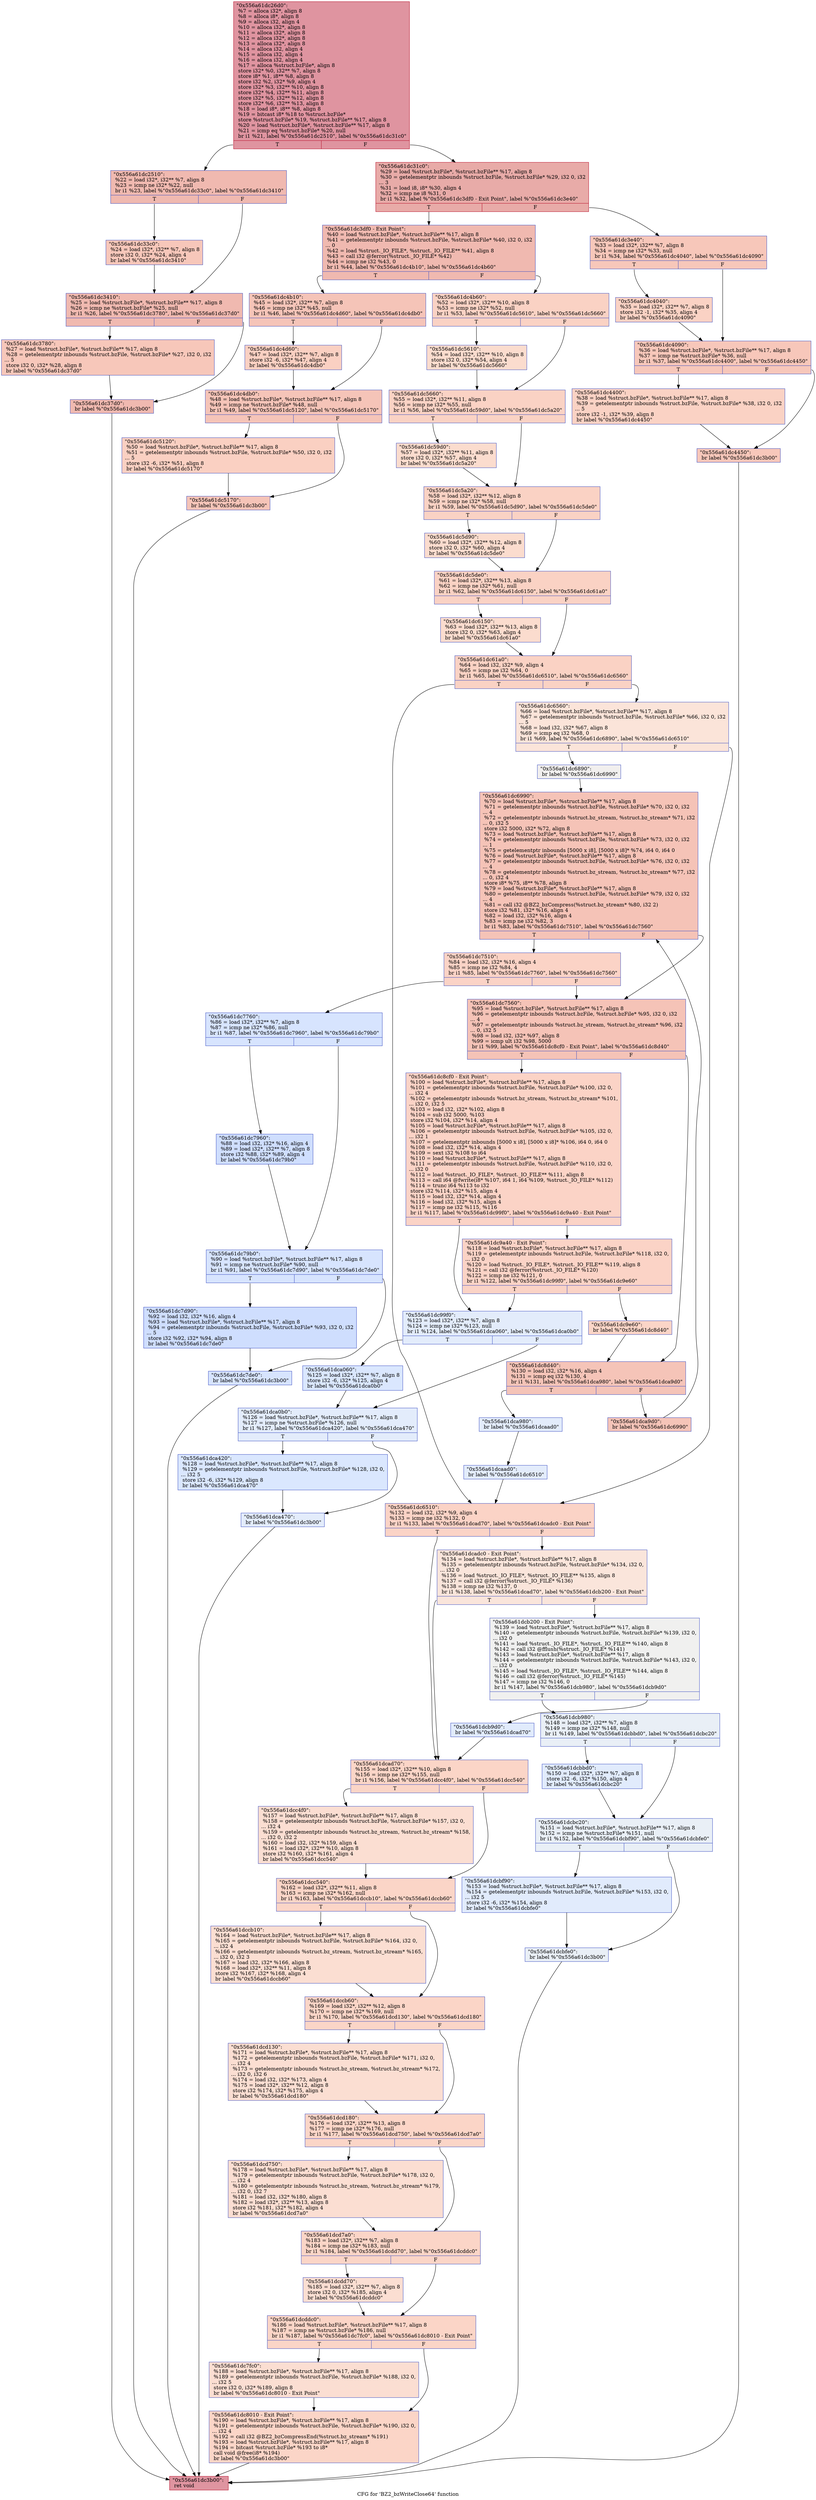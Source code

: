 digraph "CFG for 'BZ2_bzWriteClose64' function" {
	label="CFG for 'BZ2_bzWriteClose64' function";

	Node0x556a61dc26d0 [shape=record,color="#b70d28ff", style=filled, fillcolor="#b70d2870",label="{\"0x556a61dc26d0\":\l  %7 = alloca i32*, align 8\l  %8 = alloca i8*, align 8\l  %9 = alloca i32, align 4\l  %10 = alloca i32*, align 8\l  %11 = alloca i32*, align 8\l  %12 = alloca i32*, align 8\l  %13 = alloca i32*, align 8\l  %14 = alloca i32, align 4\l  %15 = alloca i32, align 4\l  %16 = alloca i32, align 4\l  %17 = alloca %struct.bzFile*, align 8\l  store i32* %0, i32** %7, align 8\l  store i8* %1, i8** %8, align 8\l  store i32 %2, i32* %9, align 4\l  store i32* %3, i32** %10, align 8\l  store i32* %4, i32** %11, align 8\l  store i32* %5, i32** %12, align 8\l  store i32* %6, i32** %13, align 8\l  %18 = load i8*, i8** %8, align 8\l  %19 = bitcast i8* %18 to %struct.bzFile*\l  store %struct.bzFile* %19, %struct.bzFile** %17, align 8\l  %20 = load %struct.bzFile*, %struct.bzFile** %17, align 8\l  %21 = icmp eq %struct.bzFile* %20, null\l  br i1 %21, label %\"0x556a61dc2510\", label %\"0x556a61dc31c0\"\l|{<s0>T|<s1>F}}"];
	Node0x556a61dc26d0:s0 -> Node0x556a61dc2510;
	Node0x556a61dc26d0:s1 -> Node0x556a61dc31c0;
	Node0x556a61dc2510 [shape=record,color="#3d50c3ff", style=filled, fillcolor="#de614d70",label="{\"0x556a61dc2510\":                                 \l  %22 = load i32*, i32** %7, align 8\l  %23 = icmp ne i32* %22, null\l  br i1 %23, label %\"0x556a61dc33c0\", label %\"0x556a61dc3410\"\l|{<s0>T|<s1>F}}"];
	Node0x556a61dc2510:s0 -> Node0x556a61dc33c0;
	Node0x556a61dc2510:s1 -> Node0x556a61dc3410;
	Node0x556a61dc33c0 [shape=record,color="#3d50c3ff", style=filled, fillcolor="#ec7f6370",label="{\"0x556a61dc33c0\":                                 \l  %24 = load i32*, i32** %7, align 8\l  store i32 0, i32* %24, align 4\l  br label %\"0x556a61dc3410\"\l}"];
	Node0x556a61dc33c0 -> Node0x556a61dc3410;
	Node0x556a61dc3410 [shape=record,color="#3d50c3ff", style=filled, fillcolor="#de614d70",label="{\"0x556a61dc3410\":                                 \l  %25 = load %struct.bzFile*, %struct.bzFile** %17, align 8\l  %26 = icmp ne %struct.bzFile* %25, null\l  br i1 %26, label %\"0x556a61dc3780\", label %\"0x556a61dc37d0\"\l|{<s0>T|<s1>F}}"];
	Node0x556a61dc3410:s0 -> Node0x556a61dc3780;
	Node0x556a61dc3410:s1 -> Node0x556a61dc37d0;
	Node0x556a61dc3780 [shape=record,color="#3d50c3ff", style=filled, fillcolor="#ec7f6370",label="{\"0x556a61dc3780\":                                 \l  %27 = load %struct.bzFile*, %struct.bzFile** %17, align 8\l  %28 = getelementptr inbounds %struct.bzFile, %struct.bzFile* %27, i32 0, i32\l... 5\l  store i32 0, i32* %28, align 8\l  br label %\"0x556a61dc37d0\"\l}"];
	Node0x556a61dc3780 -> Node0x556a61dc37d0;
	Node0x556a61dc37d0 [shape=record,color="#3d50c3ff", style=filled, fillcolor="#de614d70",label="{\"0x556a61dc37d0\":                                 \l  br label %\"0x556a61dc3b00\"\l}"];
	Node0x556a61dc37d0 -> Node0x556a61dc3b00;
	Node0x556a61dc31c0 [shape=record,color="#b70d28ff", style=filled, fillcolor="#cc403a70",label="{\"0x556a61dc31c0\":                                 \l  %29 = load %struct.bzFile*, %struct.bzFile** %17, align 8\l  %30 = getelementptr inbounds %struct.bzFile, %struct.bzFile* %29, i32 0, i32\l... 3\l  %31 = load i8, i8* %30, align 4\l  %32 = icmp ne i8 %31, 0\l  br i1 %32, label %\"0x556a61dc3df0 - Exit Point\", label %\"0x556a61dc3e40\"\l|{<s0>T|<s1>F}}"];
	Node0x556a61dc31c0:s0 -> Node0x556a61dc3df0;
	Node0x556a61dc31c0:s1 -> Node0x556a61dc3e40;
	Node0x556a61dc3e40 [shape=record,color="#3d50c3ff", style=filled, fillcolor="#ec7f6370",label="{\"0x556a61dc3e40\":                                 \l  %33 = load i32*, i32** %7, align 8\l  %34 = icmp ne i32* %33, null\l  br i1 %34, label %\"0x556a61dc4040\", label %\"0x556a61dc4090\"\l|{<s0>T|<s1>F}}"];
	Node0x556a61dc3e40:s0 -> Node0x556a61dc4040;
	Node0x556a61dc3e40:s1 -> Node0x556a61dc4090;
	Node0x556a61dc4040 [shape=record,color="#3d50c3ff", style=filled, fillcolor="#f4987a70",label="{\"0x556a61dc4040\":                                 \l  %35 = load i32*, i32** %7, align 8\l  store i32 -1, i32* %35, align 4\l  br label %\"0x556a61dc4090\"\l}"];
	Node0x556a61dc4040 -> Node0x556a61dc4090;
	Node0x556a61dc4090 [shape=record,color="#3d50c3ff", style=filled, fillcolor="#ec7f6370",label="{\"0x556a61dc4090\":                                 \l  %36 = load %struct.bzFile*, %struct.bzFile** %17, align 8\l  %37 = icmp ne %struct.bzFile* %36, null\l  br i1 %37, label %\"0x556a61dc4400\", label %\"0x556a61dc4450\"\l|{<s0>T|<s1>F}}"];
	Node0x556a61dc4090:s0 -> Node0x556a61dc4400;
	Node0x556a61dc4090:s1 -> Node0x556a61dc4450;
	Node0x556a61dc4400 [shape=record,color="#3d50c3ff", style=filled, fillcolor="#f4987a70",label="{\"0x556a61dc4400\":                                 \l  %38 = load %struct.bzFile*, %struct.bzFile** %17, align 8\l  %39 = getelementptr inbounds %struct.bzFile, %struct.bzFile* %38, i32 0, i32\l... 5\l  store i32 -1, i32* %39, align 8\l  br label %\"0x556a61dc4450\"\l}"];
	Node0x556a61dc4400 -> Node0x556a61dc4450;
	Node0x556a61dc4450 [shape=record,color="#3d50c3ff", style=filled, fillcolor="#ec7f6370",label="{\"0x556a61dc4450\":                                 \l  br label %\"0x556a61dc3b00\"\l}"];
	Node0x556a61dc4450 -> Node0x556a61dc3b00;
	Node0x556a61dc3df0 [shape=record,color="#3d50c3ff", style=filled, fillcolor="#de614d70",label="{\"0x556a61dc3df0 - Exit Point\":                    \l  %40 = load %struct.bzFile*, %struct.bzFile** %17, align 8\l  %41 = getelementptr inbounds %struct.bzFile, %struct.bzFile* %40, i32 0, i32\l... 0\l  %42 = load %struct._IO_FILE*, %struct._IO_FILE** %41, align 8\l  %43 = call i32 @ferror(%struct._IO_FILE* %42)\l  %44 = icmp ne i32 %43, 0\l  br i1 %44, label %\"0x556a61dc4b10\", label %\"0x556a61dc4b60\"\l|{<s0>T|<s1>F}}"];
	Node0x556a61dc3df0:s0 -> Node0x556a61dc4b10;
	Node0x556a61dc3df0:s1 -> Node0x556a61dc4b60;
	Node0x556a61dc4b10 [shape=record,color="#3d50c3ff", style=filled, fillcolor="#e97a5f70",label="{\"0x556a61dc4b10\":                                 \l  %45 = load i32*, i32** %7, align 8\l  %46 = icmp ne i32* %45, null\l  br i1 %46, label %\"0x556a61dc4d60\", label %\"0x556a61dc4db0\"\l|{<s0>T|<s1>F}}"];
	Node0x556a61dc4b10:s0 -> Node0x556a61dc4d60;
	Node0x556a61dc4b10:s1 -> Node0x556a61dc4db0;
	Node0x556a61dc4d60 [shape=record,color="#3d50c3ff", style=filled, fillcolor="#f3947570",label="{\"0x556a61dc4d60\":                                 \l  %47 = load i32*, i32** %7, align 8\l  store i32 -6, i32* %47, align 4\l  br label %\"0x556a61dc4db0\"\l}"];
	Node0x556a61dc4d60 -> Node0x556a61dc4db0;
	Node0x556a61dc4db0 [shape=record,color="#3d50c3ff", style=filled, fillcolor="#e97a5f70",label="{\"0x556a61dc4db0\":                                 \l  %48 = load %struct.bzFile*, %struct.bzFile** %17, align 8\l  %49 = icmp ne %struct.bzFile* %48, null\l  br i1 %49, label %\"0x556a61dc5120\", label %\"0x556a61dc5170\"\l|{<s0>T|<s1>F}}"];
	Node0x556a61dc4db0:s0 -> Node0x556a61dc5120;
	Node0x556a61dc4db0:s1 -> Node0x556a61dc5170;
	Node0x556a61dc5120 [shape=record,color="#3d50c3ff", style=filled, fillcolor="#f3947570",label="{\"0x556a61dc5120\":                                 \l  %50 = load %struct.bzFile*, %struct.bzFile** %17, align 8\l  %51 = getelementptr inbounds %struct.bzFile, %struct.bzFile* %50, i32 0, i32\l... 5\l  store i32 -6, i32* %51, align 8\l  br label %\"0x556a61dc5170\"\l}"];
	Node0x556a61dc5120 -> Node0x556a61dc5170;
	Node0x556a61dc5170 [shape=record,color="#3d50c3ff", style=filled, fillcolor="#e97a5f70",label="{\"0x556a61dc5170\":                                 \l  br label %\"0x556a61dc3b00\"\l}"];
	Node0x556a61dc5170 -> Node0x556a61dc3b00;
	Node0x556a61dc4b60 [shape=record,color="#3d50c3ff", style=filled, fillcolor="#f4987a70",label="{\"0x556a61dc4b60\":                                 \l  %52 = load i32*, i32** %10, align 8\l  %53 = icmp ne i32* %52, null\l  br i1 %53, label %\"0x556a61dc5610\", label %\"0x556a61dc5660\"\l|{<s0>T|<s1>F}}"];
	Node0x556a61dc4b60:s0 -> Node0x556a61dc5610;
	Node0x556a61dc4b60:s1 -> Node0x556a61dc5660;
	Node0x556a61dc5610 [shape=record,color="#3d50c3ff", style=filled, fillcolor="#f7af9170",label="{\"0x556a61dc5610\":                                 \l  %54 = load i32*, i32** %10, align 8\l  store i32 0, i32* %54, align 4\l  br label %\"0x556a61dc5660\"\l}"];
	Node0x556a61dc5610 -> Node0x556a61dc5660;
	Node0x556a61dc5660 [shape=record,color="#3d50c3ff", style=filled, fillcolor="#f4987a70",label="{\"0x556a61dc5660\":                                 \l  %55 = load i32*, i32** %11, align 8\l  %56 = icmp ne i32* %55, null\l  br i1 %56, label %\"0x556a61dc59d0\", label %\"0x556a61dc5a20\"\l|{<s0>T|<s1>F}}"];
	Node0x556a61dc5660:s0 -> Node0x556a61dc59d0;
	Node0x556a61dc5660:s1 -> Node0x556a61dc5a20;
	Node0x556a61dc59d0 [shape=record,color="#3d50c3ff", style=filled, fillcolor="#f7af9170",label="{\"0x556a61dc59d0\":                                 \l  %57 = load i32*, i32** %11, align 8\l  store i32 0, i32* %57, align 4\l  br label %\"0x556a61dc5a20\"\l}"];
	Node0x556a61dc59d0 -> Node0x556a61dc5a20;
	Node0x556a61dc5a20 [shape=record,color="#3d50c3ff", style=filled, fillcolor="#f4987a70",label="{\"0x556a61dc5a20\":                                 \l  %58 = load i32*, i32** %12, align 8\l  %59 = icmp ne i32* %58, null\l  br i1 %59, label %\"0x556a61dc5d90\", label %\"0x556a61dc5de0\"\l|{<s0>T|<s1>F}}"];
	Node0x556a61dc5a20:s0 -> Node0x556a61dc5d90;
	Node0x556a61dc5a20:s1 -> Node0x556a61dc5de0;
	Node0x556a61dc5d90 [shape=record,color="#3d50c3ff", style=filled, fillcolor="#f7af9170",label="{\"0x556a61dc5d90\":                                 \l  %60 = load i32*, i32** %12, align 8\l  store i32 0, i32* %60, align 4\l  br label %\"0x556a61dc5de0\"\l}"];
	Node0x556a61dc5d90 -> Node0x556a61dc5de0;
	Node0x556a61dc5de0 [shape=record,color="#3d50c3ff", style=filled, fillcolor="#f4987a70",label="{\"0x556a61dc5de0\":                                 \l  %61 = load i32*, i32** %13, align 8\l  %62 = icmp ne i32* %61, null\l  br i1 %62, label %\"0x556a61dc6150\", label %\"0x556a61dc61a0\"\l|{<s0>T|<s1>F}}"];
	Node0x556a61dc5de0:s0 -> Node0x556a61dc6150;
	Node0x556a61dc5de0:s1 -> Node0x556a61dc61a0;
	Node0x556a61dc6150 [shape=record,color="#3d50c3ff", style=filled, fillcolor="#f7af9170",label="{\"0x556a61dc6150\":                                 \l  %63 = load i32*, i32** %13, align 8\l  store i32 0, i32* %63, align 4\l  br label %\"0x556a61dc61a0\"\l}"];
	Node0x556a61dc6150 -> Node0x556a61dc61a0;
	Node0x556a61dc61a0 [shape=record,color="#3d50c3ff", style=filled, fillcolor="#f4987a70",label="{\"0x556a61dc61a0\":                                 \l  %64 = load i32, i32* %9, align 4\l  %65 = icmp ne i32 %64, 0\l  br i1 %65, label %\"0x556a61dc6510\", label %\"0x556a61dc6560\"\l|{<s0>T|<s1>F}}"];
	Node0x556a61dc61a0:s0 -> Node0x556a61dc6510;
	Node0x556a61dc61a0:s1 -> Node0x556a61dc6560;
	Node0x556a61dc6560 [shape=record,color="#3d50c3ff", style=filled, fillcolor="#f5c1a970",label="{\"0x556a61dc6560\":                                 \l  %66 = load %struct.bzFile*, %struct.bzFile** %17, align 8\l  %67 = getelementptr inbounds %struct.bzFile, %struct.bzFile* %66, i32 0, i32\l... 5\l  %68 = load i32, i32* %67, align 8\l  %69 = icmp eq i32 %68, 0\l  br i1 %69, label %\"0x556a61dc6890\", label %\"0x556a61dc6510\"\l|{<s0>T|<s1>F}}"];
	Node0x556a61dc6560:s0 -> Node0x556a61dc6890;
	Node0x556a61dc6560:s1 -> Node0x556a61dc6510;
	Node0x556a61dc6890 [shape=record,color="#3d50c3ff", style=filled, fillcolor="#e0dbd870",label="{\"0x556a61dc6890\":                                 \l  br label %\"0x556a61dc6990\"\l}"];
	Node0x556a61dc6890 -> Node0x556a61dc6990;
	Node0x556a61dc6990 [shape=record,color="#3d50c3ff", style=filled, fillcolor="#e8765c70",label="{\"0x556a61dc6990\":                                 \l  %70 = load %struct.bzFile*, %struct.bzFile** %17, align 8\l  %71 = getelementptr inbounds %struct.bzFile, %struct.bzFile* %70, i32 0, i32\l... 4\l  %72 = getelementptr inbounds %struct.bz_stream, %struct.bz_stream* %71, i32\l... 0, i32 5\l  store i32 5000, i32* %72, align 8\l  %73 = load %struct.bzFile*, %struct.bzFile** %17, align 8\l  %74 = getelementptr inbounds %struct.bzFile, %struct.bzFile* %73, i32 0, i32\l... 1\l  %75 = getelementptr inbounds [5000 x i8], [5000 x i8]* %74, i64 0, i64 0\l  %76 = load %struct.bzFile*, %struct.bzFile** %17, align 8\l  %77 = getelementptr inbounds %struct.bzFile, %struct.bzFile* %76, i32 0, i32\l... 4\l  %78 = getelementptr inbounds %struct.bz_stream, %struct.bz_stream* %77, i32\l... 0, i32 4\l  store i8* %75, i8** %78, align 8\l  %79 = load %struct.bzFile*, %struct.bzFile** %17, align 8\l  %80 = getelementptr inbounds %struct.bzFile, %struct.bzFile* %79, i32 0, i32\l... 4\l  %81 = call i32 @BZ2_bzCompress(%struct.bz_stream* %80, i32 2)\l  store i32 %81, i32* %16, align 4\l  %82 = load i32, i32* %16, align 4\l  %83 = icmp ne i32 %82, 3\l  br i1 %83, label %\"0x556a61dc7510\", label %\"0x556a61dc7560\"\l|{<s0>T|<s1>F}}"];
	Node0x556a61dc6990:s0 -> Node0x556a61dc7510;
	Node0x556a61dc6990:s1 -> Node0x556a61dc7560;
	Node0x556a61dc7510 [shape=record,color="#3d50c3ff", style=filled, fillcolor="#f59c7d70",label="{\"0x556a61dc7510\":                                 \l  %84 = load i32, i32* %16, align 4\l  %85 = icmp ne i32 %84, 4\l  br i1 %85, label %\"0x556a61dc7760\", label %\"0x556a61dc7560\"\l|{<s0>T|<s1>F}}"];
	Node0x556a61dc7510:s0 -> Node0x556a61dc7760;
	Node0x556a61dc7510:s1 -> Node0x556a61dc7560;
	Node0x556a61dc7760 [shape=record,color="#3d50c3ff", style=filled, fillcolor="#a5c3fe70",label="{\"0x556a61dc7760\":                                 \l  %86 = load i32*, i32** %7, align 8\l  %87 = icmp ne i32* %86, null\l  br i1 %87, label %\"0x556a61dc7960\", label %\"0x556a61dc79b0\"\l|{<s0>T|<s1>F}}"];
	Node0x556a61dc7760:s0 -> Node0x556a61dc7960;
	Node0x556a61dc7760:s1 -> Node0x556a61dc79b0;
	Node0x556a61dc7960 [shape=record,color="#3d50c3ff", style=filled, fillcolor="#93b5fe70",label="{\"0x556a61dc7960\":                                 \l  %88 = load i32, i32* %16, align 4\l  %89 = load i32*, i32** %7, align 8\l  store i32 %88, i32* %89, align 4\l  br label %\"0x556a61dc79b0\"\l}"];
	Node0x556a61dc7960 -> Node0x556a61dc79b0;
	Node0x556a61dc79b0 [shape=record,color="#3d50c3ff", style=filled, fillcolor="#a5c3fe70",label="{\"0x556a61dc79b0\":                                 \l  %90 = load %struct.bzFile*, %struct.bzFile** %17, align 8\l  %91 = icmp ne %struct.bzFile* %90, null\l  br i1 %91, label %\"0x556a61dc7d90\", label %\"0x556a61dc7de0\"\l|{<s0>T|<s1>F}}"];
	Node0x556a61dc79b0:s0 -> Node0x556a61dc7d90;
	Node0x556a61dc79b0:s1 -> Node0x556a61dc7de0;
	Node0x556a61dc7d90 [shape=record,color="#3d50c3ff", style=filled, fillcolor="#93b5fe70",label="{\"0x556a61dc7d90\":                                 \l  %92 = load i32, i32* %16, align 4\l  %93 = load %struct.bzFile*, %struct.bzFile** %17, align 8\l  %94 = getelementptr inbounds %struct.bzFile, %struct.bzFile* %93, i32 0, i32\l... 5\l  store i32 %92, i32* %94, align 8\l  br label %\"0x556a61dc7de0\"\l}"];
	Node0x556a61dc7d90 -> Node0x556a61dc7de0;
	Node0x556a61dc7de0 [shape=record,color="#3d50c3ff", style=filled, fillcolor="#a5c3fe70",label="{\"0x556a61dc7de0\":                                 \l  br label %\"0x556a61dc3b00\"\l}"];
	Node0x556a61dc7de0 -> Node0x556a61dc3b00;
	Node0x556a61dc7560 [shape=record,color="#3d50c3ff", style=filled, fillcolor="#e8765c70",label="{\"0x556a61dc7560\":                                 \l  %95 = load %struct.bzFile*, %struct.bzFile** %17, align 8\l  %96 = getelementptr inbounds %struct.bzFile, %struct.bzFile* %95, i32 0, i32\l... 4\l  %97 = getelementptr inbounds %struct.bz_stream, %struct.bz_stream* %96, i32\l... 0, i32 5\l  %98 = load i32, i32* %97, align 8\l  %99 = icmp ult i32 %98, 5000\l  br i1 %99, label %\"0x556a61dc8cf0 - Exit Point\", label %\"0x556a61dc8d40\"\l|{<s0>T|<s1>F}}"];
	Node0x556a61dc7560:s0 -> Node0x556a61dc8cf0;
	Node0x556a61dc7560:s1 -> Node0x556a61dc8d40;
	Node0x556a61dc8cf0 [shape=record,color="#3d50c3ff", style=filled, fillcolor="#f59c7d70",label="{\"0x556a61dc8cf0 - Exit Point\":                    \l  %100 = load %struct.bzFile*, %struct.bzFile** %17, align 8\l  %101 = getelementptr inbounds %struct.bzFile, %struct.bzFile* %100, i32 0,\l... i32 4\l  %102 = getelementptr inbounds %struct.bz_stream, %struct.bz_stream* %101,\l... i32 0, i32 5\l  %103 = load i32, i32* %102, align 8\l  %104 = sub i32 5000, %103\l  store i32 %104, i32* %14, align 4\l  %105 = load %struct.bzFile*, %struct.bzFile** %17, align 8\l  %106 = getelementptr inbounds %struct.bzFile, %struct.bzFile* %105, i32 0,\l... i32 1\l  %107 = getelementptr inbounds [5000 x i8], [5000 x i8]* %106, i64 0, i64 0\l  %108 = load i32, i32* %14, align 4\l  %109 = sext i32 %108 to i64\l  %110 = load %struct.bzFile*, %struct.bzFile** %17, align 8\l  %111 = getelementptr inbounds %struct.bzFile, %struct.bzFile* %110, i32 0,\l... i32 0\l  %112 = load %struct._IO_FILE*, %struct._IO_FILE** %111, align 8\l  %113 = call i64 @fwrite(i8* %107, i64 1, i64 %109, %struct._IO_FILE* %112)\l  %114 = trunc i64 %113 to i32\l  store i32 %114, i32* %15, align 4\l  %115 = load i32, i32* %14, align 4\l  %116 = load i32, i32* %15, align 4\l  %117 = icmp ne i32 %115, %116\l  br i1 %117, label %\"0x556a61dc99f0\", label %\"0x556a61dc9a40 - Exit Point\"\l|{<s0>T|<s1>F}}"];
	Node0x556a61dc8cf0:s0 -> Node0x556a61dc99f0;
	Node0x556a61dc8cf0:s1 -> Node0x556a61dc9a40;
	Node0x556a61dc9a40 [shape=record,color="#3d50c3ff", style=filled, fillcolor="#f59c7d70",label="{\"0x556a61dc9a40 - Exit Point\":                    \l  %118 = load %struct.bzFile*, %struct.bzFile** %17, align 8\l  %119 = getelementptr inbounds %struct.bzFile, %struct.bzFile* %118, i32 0,\l... i32 0\l  %120 = load %struct._IO_FILE*, %struct._IO_FILE** %119, align 8\l  %121 = call i32 @ferror(%struct._IO_FILE* %120)\l  %122 = icmp ne i32 %121, 0\l  br i1 %122, label %\"0x556a61dc99f0\", label %\"0x556a61dc9e60\"\l|{<s0>T|<s1>F}}"];
	Node0x556a61dc9a40:s0 -> Node0x556a61dc99f0;
	Node0x556a61dc9a40:s1 -> Node0x556a61dc9e60;
	Node0x556a61dc99f0 [shape=record,color="#3d50c3ff", style=filled, fillcolor="#bfd3f670",label="{\"0x556a61dc99f0\":                                 \l  %123 = load i32*, i32** %7, align 8\l  %124 = icmp ne i32* %123, null\l  br i1 %124, label %\"0x556a61dca060\", label %\"0x556a61dca0b0\"\l|{<s0>T|<s1>F}}"];
	Node0x556a61dc99f0:s0 -> Node0x556a61dca060;
	Node0x556a61dc99f0:s1 -> Node0x556a61dca0b0;
	Node0x556a61dca060 [shape=record,color="#3d50c3ff", style=filled, fillcolor="#abc8fd70",label="{\"0x556a61dca060\":                                 \l  %125 = load i32*, i32** %7, align 8\l  store i32 -6, i32* %125, align 4\l  br label %\"0x556a61dca0b0\"\l}"];
	Node0x556a61dca060 -> Node0x556a61dca0b0;
	Node0x556a61dca0b0 [shape=record,color="#3d50c3ff", style=filled, fillcolor="#bfd3f670",label="{\"0x556a61dca0b0\":                                 \l  %126 = load %struct.bzFile*, %struct.bzFile** %17, align 8\l  %127 = icmp ne %struct.bzFile* %126, null\l  br i1 %127, label %\"0x556a61dca420\", label %\"0x556a61dca470\"\l|{<s0>T|<s1>F}}"];
	Node0x556a61dca0b0:s0 -> Node0x556a61dca420;
	Node0x556a61dca0b0:s1 -> Node0x556a61dca470;
	Node0x556a61dca420 [shape=record,color="#3d50c3ff", style=filled, fillcolor="#abc8fd70",label="{\"0x556a61dca420\":                                 \l  %128 = load %struct.bzFile*, %struct.bzFile** %17, align 8\l  %129 = getelementptr inbounds %struct.bzFile, %struct.bzFile* %128, i32 0,\l... i32 5\l  store i32 -6, i32* %129, align 8\l  br label %\"0x556a61dca470\"\l}"];
	Node0x556a61dca420 -> Node0x556a61dca470;
	Node0x556a61dca470 [shape=record,color="#3d50c3ff", style=filled, fillcolor="#bfd3f670",label="{\"0x556a61dca470\":                                 \l  br label %\"0x556a61dc3b00\"\l}"];
	Node0x556a61dca470 -> Node0x556a61dc3b00;
	Node0x556a61dc9e60 [shape=record,color="#3d50c3ff", style=filled, fillcolor="#f5a08170",label="{\"0x556a61dc9e60\":                                 \l  br label %\"0x556a61dc8d40\"\l}"];
	Node0x556a61dc9e60 -> Node0x556a61dc8d40;
	Node0x556a61dc8d40 [shape=record,color="#3d50c3ff", style=filled, fillcolor="#e97a5f70",label="{\"0x556a61dc8d40\":                                 \l  %130 = load i32, i32* %16, align 4\l  %131 = icmp eq i32 %130, 4\l  br i1 %131, label %\"0x556a61dca980\", label %\"0x556a61dca9d0\"\l|{<s0>T|<s1>F}}"];
	Node0x556a61dc8d40:s0 -> Node0x556a61dca980;
	Node0x556a61dc8d40:s1 -> Node0x556a61dca9d0;
	Node0x556a61dca980 [shape=record,color="#3d50c3ff", style=filled, fillcolor="#bfd3f670",label="{\"0x556a61dca980\":                                 \l  br label %\"0x556a61dcaad0\"\l}"];
	Node0x556a61dca980 -> Node0x556a61dcaad0;
	Node0x556a61dca9d0 [shape=record,color="#3d50c3ff", style=filled, fillcolor="#e97a5f70",label="{\"0x556a61dca9d0\":                                 \l  br label %\"0x556a61dc6990\"\l}"];
	Node0x556a61dca9d0 -> Node0x556a61dc6990;
	Node0x556a61dcaad0 [shape=record,color="#3d50c3ff", style=filled, fillcolor="#bfd3f670",label="{\"0x556a61dcaad0\":                                 \l  br label %\"0x556a61dc6510\"\l}"];
	Node0x556a61dcaad0 -> Node0x556a61dc6510;
	Node0x556a61dc6510 [shape=record,color="#3d50c3ff", style=filled, fillcolor="#f59c7d70",label="{\"0x556a61dc6510\":                                 \l  %132 = load i32, i32* %9, align 4\l  %133 = icmp ne i32 %132, 0\l  br i1 %133, label %\"0x556a61dcad70\", label %\"0x556a61dcadc0 - Exit Point\"\l|{<s0>T|<s1>F}}"];
	Node0x556a61dc6510:s0 -> Node0x556a61dcad70;
	Node0x556a61dc6510:s1 -> Node0x556a61dcadc0;
	Node0x556a61dcadc0 [shape=record,color="#3d50c3ff", style=filled, fillcolor="#f4c5ad70",label="{\"0x556a61dcadc0 - Exit Point\":                    \l  %134 = load %struct.bzFile*, %struct.bzFile** %17, align 8\l  %135 = getelementptr inbounds %struct.bzFile, %struct.bzFile* %134, i32 0,\l... i32 0\l  %136 = load %struct._IO_FILE*, %struct._IO_FILE** %135, align 8\l  %137 = call i32 @ferror(%struct._IO_FILE* %136)\l  %138 = icmp ne i32 %137, 0\l  br i1 %138, label %\"0x556a61dcad70\", label %\"0x556a61dcb200 - Exit Point\"\l|{<s0>T|<s1>F}}"];
	Node0x556a61dcadc0:s0 -> Node0x556a61dcad70;
	Node0x556a61dcadc0:s1 -> Node0x556a61dcb200;
	Node0x556a61dcb200 [shape=record,color="#3d50c3ff", style=filled, fillcolor="#dedcdb70",label="{\"0x556a61dcb200 - Exit Point\":                    \l  %139 = load %struct.bzFile*, %struct.bzFile** %17, align 8\l  %140 = getelementptr inbounds %struct.bzFile, %struct.bzFile* %139, i32 0,\l... i32 0\l  %141 = load %struct._IO_FILE*, %struct._IO_FILE** %140, align 8\l  %142 = call i32 @fflush(%struct._IO_FILE* %141)\l  %143 = load %struct.bzFile*, %struct.bzFile** %17, align 8\l  %144 = getelementptr inbounds %struct.bzFile, %struct.bzFile* %143, i32 0,\l... i32 0\l  %145 = load %struct._IO_FILE*, %struct._IO_FILE** %144, align 8\l  %146 = call i32 @ferror(%struct._IO_FILE* %145)\l  %147 = icmp ne i32 %146, 0\l  br i1 %147, label %\"0x556a61dcb980\", label %\"0x556a61dcb9d0\"\l|{<s0>T|<s1>F}}"];
	Node0x556a61dcb200:s0 -> Node0x556a61dcb980;
	Node0x556a61dcb200:s1 -> Node0x556a61dcb9d0;
	Node0x556a61dcb980 [shape=record,color="#3d50c3ff", style=filled, fillcolor="#cedaeb70",label="{\"0x556a61dcb980\":                                 \l  %148 = load i32*, i32** %7, align 8\l  %149 = icmp ne i32* %148, null\l  br i1 %149, label %\"0x556a61dcbbd0\", label %\"0x556a61dcbc20\"\l|{<s0>T|<s1>F}}"];
	Node0x556a61dcb980:s0 -> Node0x556a61dcbbd0;
	Node0x556a61dcb980:s1 -> Node0x556a61dcbc20;
	Node0x556a61dcbbd0 [shape=record,color="#3d50c3ff", style=filled, fillcolor="#bbd1f870",label="{\"0x556a61dcbbd0\":                                 \l  %150 = load i32*, i32** %7, align 8\l  store i32 -6, i32* %150, align 4\l  br label %\"0x556a61dcbc20\"\l}"];
	Node0x556a61dcbbd0 -> Node0x556a61dcbc20;
	Node0x556a61dcbc20 [shape=record,color="#3d50c3ff", style=filled, fillcolor="#cedaeb70",label="{\"0x556a61dcbc20\":                                 \l  %151 = load %struct.bzFile*, %struct.bzFile** %17, align 8\l  %152 = icmp ne %struct.bzFile* %151, null\l  br i1 %152, label %\"0x556a61dcbf90\", label %\"0x556a61dcbfe0\"\l|{<s0>T|<s1>F}}"];
	Node0x556a61dcbc20:s0 -> Node0x556a61dcbf90;
	Node0x556a61dcbc20:s1 -> Node0x556a61dcbfe0;
	Node0x556a61dcbf90 [shape=record,color="#3d50c3ff", style=filled, fillcolor="#bbd1f870",label="{\"0x556a61dcbf90\":                                 \l  %153 = load %struct.bzFile*, %struct.bzFile** %17, align 8\l  %154 = getelementptr inbounds %struct.bzFile, %struct.bzFile* %153, i32 0,\l... i32 5\l  store i32 -6, i32* %154, align 8\l  br label %\"0x556a61dcbfe0\"\l}"];
	Node0x556a61dcbf90 -> Node0x556a61dcbfe0;
	Node0x556a61dcbfe0 [shape=record,color="#3d50c3ff", style=filled, fillcolor="#cedaeb70",label="{\"0x556a61dcbfe0\":                                 \l  br label %\"0x556a61dc3b00\"\l}"];
	Node0x556a61dcbfe0 -> Node0x556a61dc3b00;
	Node0x556a61dcb9d0 [shape=record,color="#3d50c3ff", style=filled, fillcolor="#bbd1f870",label="{\"0x556a61dcb9d0\":                                 \l  br label %\"0x556a61dcad70\"\l}"];
	Node0x556a61dcb9d0 -> Node0x556a61dcad70;
	Node0x556a61dcad70 [shape=record,color="#3d50c3ff", style=filled, fillcolor="#f5a08170",label="{\"0x556a61dcad70\":                                 \l  %155 = load i32*, i32** %10, align 8\l  %156 = icmp ne i32* %155, null\l  br i1 %156, label %\"0x556a61dcc4f0\", label %\"0x556a61dcc540\"\l|{<s0>T|<s1>F}}"];
	Node0x556a61dcad70:s0 -> Node0x556a61dcc4f0;
	Node0x556a61dcad70:s1 -> Node0x556a61dcc540;
	Node0x556a61dcc4f0 [shape=record,color="#3d50c3ff", style=filled, fillcolor="#f7b59970",label="{\"0x556a61dcc4f0\":                                 \l  %157 = load %struct.bzFile*, %struct.bzFile** %17, align 8\l  %158 = getelementptr inbounds %struct.bzFile, %struct.bzFile* %157, i32 0,\l... i32 4\l  %159 = getelementptr inbounds %struct.bz_stream, %struct.bz_stream* %158,\l... i32 0, i32 2\l  %160 = load i32, i32* %159, align 4\l  %161 = load i32*, i32** %10, align 8\l  store i32 %160, i32* %161, align 4\l  br label %\"0x556a61dcc540\"\l}"];
	Node0x556a61dcc4f0 -> Node0x556a61dcc540;
	Node0x556a61dcc540 [shape=record,color="#3d50c3ff", style=filled, fillcolor="#f5a08170",label="{\"0x556a61dcc540\":                                 \l  %162 = load i32*, i32** %11, align 8\l  %163 = icmp ne i32* %162, null\l  br i1 %163, label %\"0x556a61dccb10\", label %\"0x556a61dccb60\"\l|{<s0>T|<s1>F}}"];
	Node0x556a61dcc540:s0 -> Node0x556a61dccb10;
	Node0x556a61dcc540:s1 -> Node0x556a61dccb60;
	Node0x556a61dccb10 [shape=record,color="#3d50c3ff", style=filled, fillcolor="#f7b59970",label="{\"0x556a61dccb10\":                                 \l  %164 = load %struct.bzFile*, %struct.bzFile** %17, align 8\l  %165 = getelementptr inbounds %struct.bzFile, %struct.bzFile* %164, i32 0,\l... i32 4\l  %166 = getelementptr inbounds %struct.bz_stream, %struct.bz_stream* %165,\l... i32 0, i32 3\l  %167 = load i32, i32* %166, align 8\l  %168 = load i32*, i32** %11, align 8\l  store i32 %167, i32* %168, align 4\l  br label %\"0x556a61dccb60\"\l}"];
	Node0x556a61dccb10 -> Node0x556a61dccb60;
	Node0x556a61dccb60 [shape=record,color="#3d50c3ff", style=filled, fillcolor="#f5a08170",label="{\"0x556a61dccb60\":                                 \l  %169 = load i32*, i32** %12, align 8\l  %170 = icmp ne i32* %169, null\l  br i1 %170, label %\"0x556a61dcd130\", label %\"0x556a61dcd180\"\l|{<s0>T|<s1>F}}"];
	Node0x556a61dccb60:s0 -> Node0x556a61dcd130;
	Node0x556a61dccb60:s1 -> Node0x556a61dcd180;
	Node0x556a61dcd130 [shape=record,color="#3d50c3ff", style=filled, fillcolor="#f7b59970",label="{\"0x556a61dcd130\":                                 \l  %171 = load %struct.bzFile*, %struct.bzFile** %17, align 8\l  %172 = getelementptr inbounds %struct.bzFile, %struct.bzFile* %171, i32 0,\l... i32 4\l  %173 = getelementptr inbounds %struct.bz_stream, %struct.bz_stream* %172,\l... i32 0, i32 6\l  %174 = load i32, i32* %173, align 4\l  %175 = load i32*, i32** %12, align 8\l  store i32 %174, i32* %175, align 4\l  br label %\"0x556a61dcd180\"\l}"];
	Node0x556a61dcd130 -> Node0x556a61dcd180;
	Node0x556a61dcd180 [shape=record,color="#3d50c3ff", style=filled, fillcolor="#f5a08170",label="{\"0x556a61dcd180\":                                 \l  %176 = load i32*, i32** %13, align 8\l  %177 = icmp ne i32* %176, null\l  br i1 %177, label %\"0x556a61dcd750\", label %\"0x556a61dcd7a0\"\l|{<s0>T|<s1>F}}"];
	Node0x556a61dcd180:s0 -> Node0x556a61dcd750;
	Node0x556a61dcd180:s1 -> Node0x556a61dcd7a0;
	Node0x556a61dcd750 [shape=record,color="#3d50c3ff", style=filled, fillcolor="#f7b59970",label="{\"0x556a61dcd750\":                                 \l  %178 = load %struct.bzFile*, %struct.bzFile** %17, align 8\l  %179 = getelementptr inbounds %struct.bzFile, %struct.bzFile* %178, i32 0,\l... i32 4\l  %180 = getelementptr inbounds %struct.bz_stream, %struct.bz_stream* %179,\l... i32 0, i32 7\l  %181 = load i32, i32* %180, align 8\l  %182 = load i32*, i32** %13, align 8\l  store i32 %181, i32* %182, align 4\l  br label %\"0x556a61dcd7a0\"\l}"];
	Node0x556a61dcd750 -> Node0x556a61dcd7a0;
	Node0x556a61dcd7a0 [shape=record,color="#3d50c3ff", style=filled, fillcolor="#f5a08170",label="{\"0x556a61dcd7a0\":                                 \l  %183 = load i32*, i32** %7, align 8\l  %184 = icmp ne i32* %183, null\l  br i1 %184, label %\"0x556a61dcdd70\", label %\"0x556a61dcddc0\"\l|{<s0>T|<s1>F}}"];
	Node0x556a61dcd7a0:s0 -> Node0x556a61dcdd70;
	Node0x556a61dcd7a0:s1 -> Node0x556a61dcddc0;
	Node0x556a61dcdd70 [shape=record,color="#3d50c3ff", style=filled, fillcolor="#f7b59970",label="{\"0x556a61dcdd70\":                                 \l  %185 = load i32*, i32** %7, align 8\l  store i32 0, i32* %185, align 4\l  br label %\"0x556a61dcddc0\"\l}"];
	Node0x556a61dcdd70 -> Node0x556a61dcddc0;
	Node0x556a61dcddc0 [shape=record,color="#3d50c3ff", style=filled, fillcolor="#f5a08170",label="{\"0x556a61dcddc0\":                                 \l  %186 = load %struct.bzFile*, %struct.bzFile** %17, align 8\l  %187 = icmp ne %struct.bzFile* %186, null\l  br i1 %187, label %\"0x556a61dc7fc0\", label %\"0x556a61dc8010 - Exit Point\"\l|{<s0>T|<s1>F}}"];
	Node0x556a61dcddc0:s0 -> Node0x556a61dc7fc0;
	Node0x556a61dcddc0:s1 -> Node0x556a61dc8010;
	Node0x556a61dc7fc0 [shape=record,color="#3d50c3ff", style=filled, fillcolor="#f7b59970",label="{\"0x556a61dc7fc0\":                                 \l  %188 = load %struct.bzFile*, %struct.bzFile** %17, align 8\l  %189 = getelementptr inbounds %struct.bzFile, %struct.bzFile* %188, i32 0,\l... i32 5\l  store i32 0, i32* %189, align 8\l  br label %\"0x556a61dc8010 - Exit Point\"\l}"];
	Node0x556a61dc7fc0 -> Node0x556a61dc8010;
	Node0x556a61dc8010 [shape=record,color="#3d50c3ff", style=filled, fillcolor="#f5a08170",label="{\"0x556a61dc8010 - Exit Point\":                    \l  %190 = load %struct.bzFile*, %struct.bzFile** %17, align 8\l  %191 = getelementptr inbounds %struct.bzFile, %struct.bzFile* %190, i32 0,\l... i32 4\l  %192 = call i32 @BZ2_bzCompressEnd(%struct.bz_stream* %191)\l  %193 = load %struct.bzFile*, %struct.bzFile** %17, align 8\l  %194 = bitcast %struct.bzFile* %193 to i8*\l  call void @free(i8* %194)\l  br label %\"0x556a61dc3b00\"\l}"];
	Node0x556a61dc8010 -> Node0x556a61dc3b00;
	Node0x556a61dc3b00 [shape=record,color="#b70d28ff", style=filled, fillcolor="#b70d2870",label="{\"0x556a61dc3b00\":                                 \l  ret void\l}"];
}
